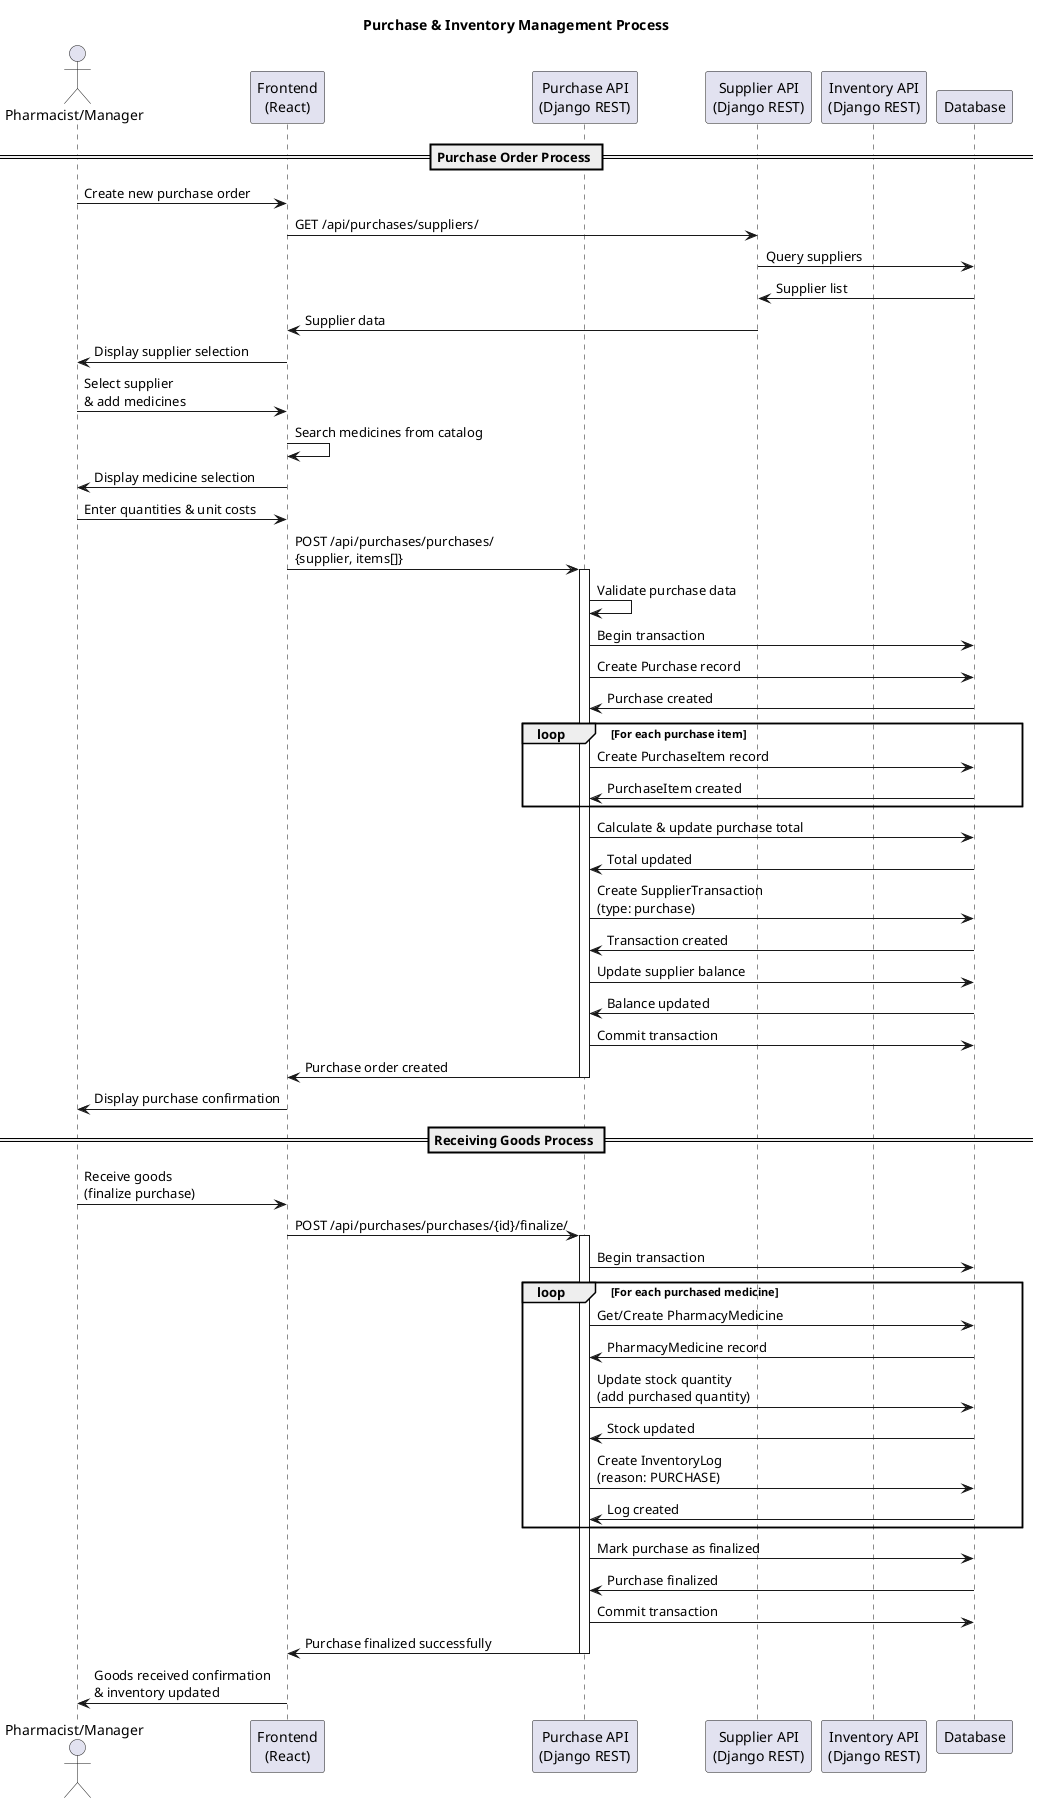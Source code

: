 @startuml Pharmacy Management System - Purchase Process Sequence Diagram

title Purchase & Inventory Management Process

actor "Pharmacist/Manager" as User
participant "Frontend\n(React)" as Frontend
participant "Purchase API\n(Django REST)" as PurchaseAPI
participant "Supplier API\n(Django REST)" as SupplierAPI
participant "Inventory API\n(Django REST)" as InventoryAPI
participant "Database" as DB

== Purchase Order Process ==

User -> Frontend: Create new purchase order
Frontend -> SupplierAPI: GET /api/purchases/suppliers/
SupplierAPI -> DB: Query suppliers
DB -> SupplierAPI: Supplier list
SupplierAPI -> Frontend: Supplier data
Frontend -> User: Display supplier selection

User -> Frontend: Select supplier\n& add medicines
Frontend -> Frontend: Search medicines from catalog
Frontend -> User: Display medicine selection

User -> Frontend: Enter quantities & unit costs
Frontend -> PurchaseAPI: POST /api/purchases/purchases/\n{supplier, items[]}

activate PurchaseAPI
PurchaseAPI -> PurchaseAPI: Validate purchase data
PurchaseAPI -> DB: Begin transaction

PurchaseAPI -> DB: Create Purchase record
DB -> PurchaseAPI: Purchase created

loop For each purchase item
  PurchaseAPI -> DB: Create PurchaseItem record
  DB -> PurchaseAPI: PurchaseItem created
end

PurchaseAPI -> DB: Calculate & update purchase total
DB -> PurchaseAPI: Total updated

PurchaseAPI -> DB: Create SupplierTransaction\n(type: purchase)
DB -> PurchaseAPI: Transaction created

PurchaseAPI -> DB: Update supplier balance
DB -> PurchaseAPI: Balance updated

PurchaseAPI -> DB: Commit transaction
PurchaseAPI -> Frontend: Purchase order created

deactivate PurchaseAPI

Frontend -> User: Display purchase confirmation

== Receiving Goods Process ==

User -> Frontend: Receive goods\n(finalize purchase)
Frontend -> PurchaseAPI: POST /api/purchases/purchases/{id}/finalize/

activate PurchaseAPI
PurchaseAPI -> DB: Begin transaction

loop For each purchased medicine
  PurchaseAPI -> DB: Get/Create PharmacyMedicine
  DB -> PurchaseAPI: PharmacyMedicine record
  
  PurchaseAPI -> DB: Update stock quantity\n(add purchased quantity)
  DB -> PurchaseAPI: Stock updated
  
  PurchaseAPI -> DB: Create InventoryLog\n(reason: PURCHASE)
  DB -> PurchaseAPI: Log created
end

PurchaseAPI -> DB: Mark purchase as finalized
DB -> PurchaseAPI: Purchase finalized
PurchaseAPI -> DB: Commit transaction
PurchaseAPI -> Frontend: Purchase finalized successfully

deactivate PurchaseAPI

Frontend -> User: Goods received confirmation\n& inventory updated

@enduml
